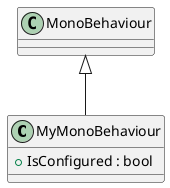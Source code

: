 @startuml
class MyMonoBehaviour {
    + IsConfigured : bool
}
MonoBehaviour <|-- MyMonoBehaviour
@enduml
